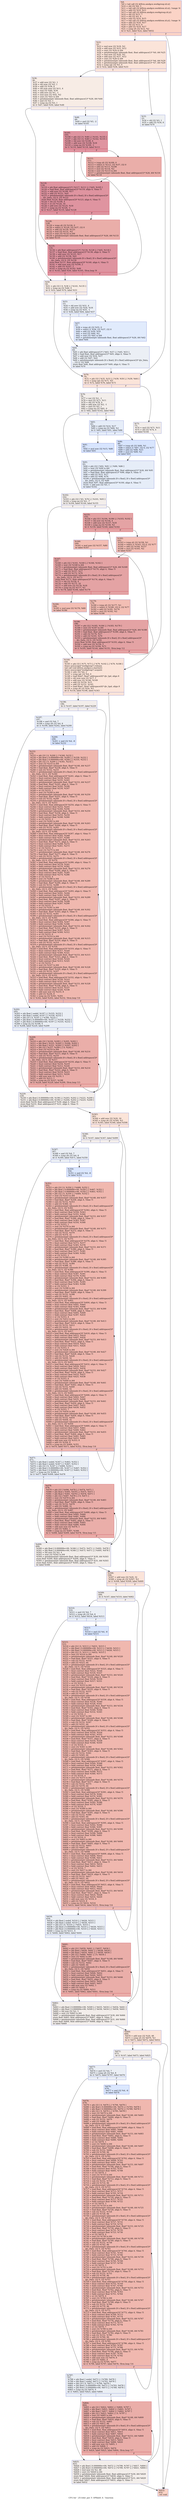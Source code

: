 digraph "CFG for '_Z11dwt_per_Y_OPfiiiiiS_S_' function" {
	label="CFG for '_Z11dwt_per_Y_OPfiiiiiS_S_' function";

	Node0x4ee2770 [shape=record,color="#3d50c3ff", style=filled, fillcolor="#f59c7d70",label="{%8:\l  %9 = tail call i32 @llvm.amdgcn.workgroup.id.x()\l  %10 = shl i32 %9, 3\l  %11 = tail call i32 @llvm.amdgcn.workitem.id.x(), !range !4\l  %12 = add i32 %10, %11\l  %13 = tail call i32 @llvm.amdgcn.workgroup.id.y()\l  %14 = shl i32 %13, 7\l  %15 = shl i32 %5, 4\l  %16 = sub i32 %14, %15\l  %17 = tail call i32 @llvm.amdgcn.workitem.id.y(), !range !4\l  %18 = add i32 %16, %17\l  %19 = shl i32 %13, 6\l  %20 = add i32 %19, %17\l  %21 = icmp slt i32 %12, %2\l  br i1 %21, label %22, label %832\l|{<s0>T|<s1>F}}"];
	Node0x4ee2770:s0 -> Node0x4ee4760;
	Node0x4ee2770:s1 -> Node0x4ee47f0;
	Node0x4ee4760 [shape=record,color="#3d50c3ff", style=filled, fillcolor="#f5c1a970",label="{%22:\l22:                                               \l  %23 = mul nsw i32 %18, %2\l  %24 = add nsw i32 %23, %12\l  %25 = sext i32 %24 to i64\l  %26 = getelementptr inbounds float, float addrspace(1)* %0, i64 %25\l  %27 = mul nsw i32 %20, %2\l  %28 = add nsw i32 %27, %12\l  %29 = sext i32 %28 to i64\l  %30 = getelementptr inbounds float, float addrspace(1)* %6, i64 %29\l  %31 = getelementptr inbounds float, float addrspace(1)* %7, i64 %29\l  %32 = icmp sgt i32 %5, 0\l  br i1 %32, label %36, label %33\l|{<s0>T|<s1>F}}"];
	Node0x4ee4760:s0 -> Node0x4ee3c00;
	Node0x4ee4760:s1 -> Node0x4ee3c50;
	Node0x4ee3c50 [shape=record,color="#3d50c3ff", style=filled, fillcolor="#d9dce170",label="{%33:\l33:                                               \l  %34 = shl i32 %5, 1\l  %35 = add i32 %34, 8\l  br label %70\l}"];
	Node0x4ee3c50 -> Node0x4ee52d0;
	Node0x4ee3c00 [shape=record,color="#3d50c3ff", style=filled, fillcolor="#ecd3c570",label="{%36:\l36:                                               \l  %37 = add nsw i32 %1, 1\l  %38 = shl nuw i32 %5, 1\l  %39 = add i32 %38, 8\l  %40 = shl nuw nsw i32 %11, 4\l  %41 = mul i32 %40, %39\l  %42 = add nsw i32 %1, -1\l  %43 = mul nsw i32 %42, %2\l  %44 = sext i32 %43 to i64\l  %45 = getelementptr inbounds float, float addrspace(1)* %26, i64 %44\l  %46 = and i32 %5, 1\l  %47 = icmp eq i32 %5, 1\l  br i1 %47, label %50, label %48\l|{<s0>T|<s1>F}}"];
	Node0x4ee3c00:s0 -> Node0x4ee59e0;
	Node0x4ee3c00:s1 -> Node0x4ee5a30;
	Node0x4ee5a30 [shape=record,color="#3d50c3ff", style=filled, fillcolor="#d1dae970",label="{%48:\l48:                                               \l  %49 = and i32 %5, -2\l  br label %105\l}"];
	Node0x4ee5a30 -> Node0x4ee5c30;
	Node0x4ee59e0 [shape=record,color="#3d50c3ff", style=filled, fillcolor="#ecd3c570",label="{%50:\l50:                                               \l  %51 = phi i32 [ 0, %36 ], [ %141, %135 ]\l  %52 = icmp eq i32 %46, 0\l  br i1 %52, label %70, label %53\l|{<s0>T|<s1>F}}"];
	Node0x4ee59e0:s0 -> Node0x4ee52d0;
	Node0x4ee59e0:s1 -> Node0x4ee5ef0;
	Node0x4ee5ef0 [shape=record,color="#3d50c3ff", style=filled, fillcolor="#d1dae970",label="{%53:\l53:                                               \l  %54 = shl nsw i32 %51, 4\l  %55 = add nsw i32 %54, %18\l  %56 = icmp eq i32 %55, -1\l  br i1 %56, label %64, label %57\l|{<s0>T|<s1>F}}"];
	Node0x4ee5ef0:s0 -> Node0x4ee61e0;
	Node0x4ee5ef0:s1 -> Node0x4ee6230;
	Node0x4ee6230 [shape=record,color="#3d50c3ff", style=filled, fillcolor="#bbd1f870",label="{%57:\l57:                                               \l  %58 = icmp slt i32 %55, 0\l  %59 = select i1 %58, i32 %37, i32 0\l  %60 = add i32 %59, %54\l  %61 = mul i32 %60, %2\l  %62 = sext i32 %61 to i64\l  %63 = getelementptr inbounds float, float addrspace(1)* %26, i64 %62\l  br label %64\l}"];
	Node0x4ee6230 -> Node0x4ee61e0;
	Node0x4ee61e0 [shape=record,color="#3d50c3ff", style=filled, fillcolor="#d1dae970",label="{%64:\l64:                                               \l  %65 = phi float addrspace(1)* [ %63, %57 ], [ %45, %53 ]\l  %66 = load float, float addrspace(1)* %65, align 4, !tbaa !5\l  %67 = add nuw i32 %54, %17\l  %68 = add i32 %67, %41\l  %69 = getelementptr inbounds [0 x float], [0 x float] addrspace(3)* @s_Data,\l... i32 0, i32 %68\l  store float %66, float addrspace(3)* %69, align 4, !tbaa !5\l  br label %70\l}"];
	Node0x4ee61e0 -> Node0x4ee52d0;
	Node0x4ee52d0 [shape=record,color="#3d50c3ff", style=filled, fillcolor="#f5c1a970",label="{%70:\l70:                                               \l  %71 = phi i32 [ %35, %33 ], [ %39, %50 ], [ %39, %64 ]\l  %72 = icmp sgt i32 %71, %5\l  br i1 %72, label %76, label %73\l|{<s0>T|<s1>F}}"];
	Node0x4ee52d0:s0 -> Node0x4ee75b0;
	Node0x4ee52d0:s1 -> Node0x4ee7600;
	Node0x4ee7600 [shape=record,color="#3d50c3ff", style=filled, fillcolor="#e5d8d170",label="{%73:\l73:                                               \l  %74 = mul i32 %71, %11\l  %75 = shl i32 %74, 4\l  br label %144\l}"];
	Node0x4ee7600 -> Node0x4ee7860;
	Node0x4ee75b0 [shape=record,color="#3d50c3ff", style=filled, fillcolor="#e5d8d170",label="{%76:\l76:                                               \l  %77 = xor i32 %1, -1\l  %78 = mul i32 %71, %11\l  %79 = shl i32 %78, 4\l  %80 = add nsw i32 %2, -1\l  %81 = and i32 %5, 1\l  %82 = icmp eq i32 %81, 0\l  br i1 %82, label %102, label %83\l|{<s0>T|<s1>F}}"];
	Node0x4ee75b0:s0 -> Node0x4ee7c80;
	Node0x4ee75b0:s1 -> Node0x4ee7cd0;
	Node0x4ee7cd0 [shape=record,color="#3d50c3ff", style=filled, fillcolor="#c7d7f070",label="{%83:\l83:                                               \l  %84 = add i32 %14, %17\l  %85 = icmp eq i32 %84, %1\l  br i1 %85, label %91, label %86\l|{<s0>T|<s1>F}}"];
	Node0x4ee7cd0:s0 -> Node0x4ee7f30;
	Node0x4ee7cd0:s1 -> Node0x4ee7f80;
	Node0x4ee7f80 [shape=record,color="#3d50c3ff", style=filled, fillcolor="#a7c5fe70",label="{%86:\l86:                                               \l  %87 = icmp slt i32 %84, %1\l  %88 = select i1 %87, i32 0, i32 %77\l  %89 = add i32 %88, %15\l  %90 = mul i32 %89, %2\l  br label %93\l}"];
	Node0x4ee7f80 -> Node0x4ee8320;
	Node0x4ee7f30 [shape=record,color="#3d50c3ff", style=filled, fillcolor="#a7c5fe70",label="{%91:\l91:                                               \l  %92 = mul nsw i32 %15, %80\l  br label %93\l}"];
	Node0x4ee7f30 -> Node0x4ee8320;
	Node0x4ee8320 [shape=record,color="#3d50c3ff", style=filled, fillcolor="#c7d7f070",label="{%93:\l93:                                               \l  %94 = phi i32 [ %92, %91 ], [ %90, %86 ]\l  %95 = sext i32 %94 to i64\l  %96 = getelementptr inbounds float, float addrspace(1)* %26, i64 %95\l  %97 = load float, float addrspace(1)* %96, align 4, !tbaa !5\l  %98 = add i32 %15, %17\l  %99 = add i32 %98, %79\l  %100 = getelementptr inbounds [0 x float], [0 x float] addrspace(3)*\l... @s_Data, i32 0, i32 %99\l  store float %97, float addrspace(3)* %100, align 4, !tbaa !5\l  %101 = add nsw i32 %5, 1\l  br label %102\l}"];
	Node0x4ee8320 -> Node0x4ee7c80;
	Node0x4ee7c80 [shape=record,color="#3d50c3ff", style=filled, fillcolor="#e5d8d170",label="{%102:\l102:                                              \l  %103 = phi i32 [ %5, %76 ], [ %101, %93 ]\l  %104 = icmp eq i32 %5, -7\l  br i1 %104, label %144, label %155\l|{<s0>T|<s1>F}}"];
	Node0x4ee7c80:s0 -> Node0x4ee7860;
	Node0x4ee7c80:s1 -> Node0x4ee8bc0;
	Node0x4ee5c30 [shape=record,color="#b70d28ff", style=filled, fillcolor="#b70d2870",label="{%105:\l105:                                              \l  %106 = phi i32 [ 0, %48 ], [ %141, %135 ]\l  %107 = phi i32 [ 0, %48 ], [ %142, %135 ]\l  %108 = shl nsw i32 %106, 4\l  %109 = add nsw i32 %108, %18\l  %110 = icmp eq i32 %109, -1\l  br i1 %110, label %118, label %111\l|{<s0>T|<s1>F}}"];
	Node0x4ee5c30:s0 -> Node0x4ee9000;
	Node0x4ee5c30:s1 -> Node0x4ee9050;
	Node0x4ee9050 [shape=record,color="#b70d28ff", style=filled, fillcolor="#d0473d70",label="{%111:\l111:                                              \l  %112 = icmp slt i32 %109, 0\l  %113 = select i1 %112, i32 %37, i32 0\l  %114 = add i32 %113, %108\l  %115 = mul i32 %114, %2\l  %116 = sext i32 %115 to i64\l  %117 = getelementptr inbounds float, float addrspace(1)* %26, i64 %116\l  br label %118\l}"];
	Node0x4ee9050 -> Node0x4ee9000;
	Node0x4ee9000 [shape=record,color="#b70d28ff", style=filled, fillcolor="#b70d2870",label="{%118:\l118:                                              \l  %119 = phi float addrspace(1)* [ %117, %111 ], [ %45, %105 ]\l  %120 = load float, float addrspace(1)* %119, align 4, !tbaa !5\l  %121 = add nuw i32 %108, %17\l  %122 = add i32 %121, %41\l  %123 = getelementptr inbounds [0 x float], [0 x float] addrspace(3)*\l... @s_Data, i32 0, i32 %122\l  store float %120, float addrspace(3)* %123, align 4, !tbaa !5\l  %124 = shl i32 %106, 4\l  %125 = or i32 %124, 16\l  %126 = add nsw i32 %125, %18\l  %127 = icmp eq i32 %126, -1\l  br i1 %127, label %135, label %128\l|{<s0>T|<s1>F}}"];
	Node0x4ee9000:s0 -> Node0x4ee5d20;
	Node0x4ee9000:s1 -> Node0x4ee9b30;
	Node0x4ee9b30 [shape=record,color="#b70d28ff", style=filled, fillcolor="#d0473d70",label="{%128:\l128:                                              \l  %129 = icmp slt i32 %126, 0\l  %130 = select i1 %129, i32 %37, i32 0\l  %131 = add i32 %130, %125\l  %132 = mul i32 %131, %2\l  %133 = sext i32 %132 to i64\l  %134 = getelementptr inbounds float, float addrspace(1)* %26, i64 %133\l  br label %135\l}"];
	Node0x4ee9b30 -> Node0x4ee5d20;
	Node0x4ee5d20 [shape=record,color="#b70d28ff", style=filled, fillcolor="#b70d2870",label="{%135:\l135:                                              \l  %136 = phi float addrspace(1)* [ %134, %128 ], [ %45, %118 ]\l  %137 = load float, float addrspace(1)* %136, align 4, !tbaa !5\l  %138 = add nuw i32 %125, %17\l  %139 = add i32 %138, %41\l  %140 = getelementptr inbounds [0 x float], [0 x float] addrspace(3)*\l... @s_Data, i32 0, i32 %139\l  store float %137, float addrspace(3)* %140, align 4, !tbaa !5\l  %141 = add nuw nsw i32 %106, 2\l  %142 = add i32 %107, 2\l  %143 = icmp eq i32 %142, %49\l  br i1 %143, label %50, label %105, !llvm.loop !9\l|{<s0>T|<s1>F}}"];
	Node0x4ee5d20:s0 -> Node0x4ee59e0;
	Node0x4ee5d20:s1 -> Node0x4ee5c30;
	Node0x4ee7860 [shape=record,color="#3d50c3ff", style=filled, fillcolor="#f5c1a970",label="{%144:\l144:                                              \l  %145 = phi i32 [ %75, %73 ], [ %79, %102 ], [ %79, %186 ]\l  fence syncscope(\"workgroup\") release\l  tail call void @llvm.amdgcn.s.barrier()\l  fence syncscope(\"workgroup\") acquire\l  %146 = sdiv i32 %4, 2\l  %147 = icmp sgt i32 %4, 0\l  %148 = load float*, float* addrspace(4)* @c_lpd, align 8\l  %149 = shl nuw nsw i32 %17, 1\l  %150 = add nsw i32 %146, %149\l  %151 = add i32 %150, %15\l  %152 = add i32 %151, %145\l  %153 = load float*, float* addrspace(4)* @c_hpd, align 8\l  %154 = icmp slt i32 %20, %3\l  br i1 %154, label %196, label %343\l|{<s0>T|<s1>F}}"];
	Node0x4ee7860:s0 -> Node0x4eeb2d0;
	Node0x4ee7860:s1 -> Node0x4eeb360;
	Node0x4ee8bc0 [shape=record,color="#b70d28ff", style=filled, fillcolor="#c32e3170",label="{%155:\l155:                                              \l  %156 = phi i32 [ %194, %186 ], [ %103, %102 ]\l  %157 = shl nsw i32 %156, 4\l  %158 = add nsw i32 %157, %18\l  %159 = icmp eq i32 %158, %1\l  br i1 %159, label %160, label %162\l|{<s0>T|<s1>F}}"];
	Node0x4ee8bc0:s0 -> Node0x4eeb700;
	Node0x4ee8bc0:s1 -> Node0x4eeb790;
	Node0x4eeb700 [shape=record,color="#3d50c3ff", style=filled, fillcolor="#e36c5570",label="{%160:\l160:                                              \l  %161 = mul nsw i32 %157, %80\l  br label %167\l}"];
	Node0x4eeb700 -> Node0x4eeb960;
	Node0x4eeb790 [shape=record,color="#3d50c3ff", style=filled, fillcolor="#e36c5570",label="{%162:\l162:                                              \l  %163 = icmp slt i32 %158, %1\l  %164 = select i1 %163, i32 0, i32 %77\l  %165 = add i32 %164, %157\l  %166 = mul i32 %165, %2\l  br label %167\l}"];
	Node0x4eeb790 -> Node0x4eeb960;
	Node0x4eeb960 [shape=record,color="#b70d28ff", style=filled, fillcolor="#c32e3170",label="{%167:\l167:                                              \l  %168 = phi i32 [ %161, %160 ], [ %166, %162 ]\l  %169 = sext i32 %168 to i64\l  %170 = getelementptr inbounds float, float addrspace(1)* %26, i64 %169\l  %171 = load float, float addrspace(1)* %170, align 4, !tbaa !5\l  %172 = add i32 %157, %17\l  %173 = add i32 %172, %79\l  %174 = getelementptr inbounds [0 x float], [0 x float] addrspace(3)*\l... @s_Data, i32 0, i32 %173\l  store float %171, float addrspace(3)* %174, align 4, !tbaa !5\l  %175 = shl i32 %156, 4\l  %176 = add i32 %175, 16\l  %177 = add nsw i32 %176, %18\l  %178 = icmp eq i32 %177, %1\l  br i1 %178, label %184, label %179\l|{<s0>T|<s1>F}}"];
	Node0x4eeb960:s0 -> Node0x4eec400;
	Node0x4eeb960:s1 -> Node0x4eec450;
	Node0x4eec450 [shape=record,color="#3d50c3ff", style=filled, fillcolor="#e36c5570",label="{%179:\l179:                                              \l  %180 = icmp slt i32 %177, %1\l  %181 = select i1 %180, i32 0, i32 %77\l  %182 = add i32 %181, %176\l  %183 = mul i32 %182, %2\l  br label %186\l}"];
	Node0x4eec450 -> Node0x4eeaab0;
	Node0x4eec400 [shape=record,color="#3d50c3ff", style=filled, fillcolor="#e36c5570",label="{%184:\l184:                                              \l  %185 = mul nsw i32 %176, %80\l  br label %186\l}"];
	Node0x4eec400 -> Node0x4eeaab0;
	Node0x4eeaab0 [shape=record,color="#b70d28ff", style=filled, fillcolor="#c32e3170",label="{%186:\l186:                                              \l  %187 = phi i32 [ %185, %184 ], [ %183, %179 ]\l  %188 = sext i32 %187 to i64\l  %189 = getelementptr inbounds float, float addrspace(1)* %26, i64 %188\l  %190 = load float, float addrspace(1)* %189, align 4, !tbaa !5\l  %191 = add i32 %176, %17\l  %192 = add i32 %191, %79\l  %193 = getelementptr inbounds [0 x float], [0 x float] addrspace(3)*\l... @s_Data, i32 0, i32 %192\l  store float %190, float addrspace(3)* %193, align 4, !tbaa !5\l  %194 = add nsw i32 %156, 2\l  %195 = icmp eq i32 %194, %71\l  br i1 %195, label %144, label %155, !llvm.loop !12\l|{<s0>T|<s1>F}}"];
	Node0x4eeaab0:s0 -> Node0x4ee7860;
	Node0x4eeaab0:s1 -> Node0x4ee8bc0;
	Node0x4eeb2d0 [shape=record,color="#3d50c3ff", style=filled, fillcolor="#e5d8d170",label="{%196:\l196:                                              \l  br i1 %147, label %197, label %229\l|{<s0>T|<s1>F}}"];
	Node0x4eeb2d0:s0 -> Node0x4eed010;
	Node0x4eeb2d0:s1 -> Node0x4eed060;
	Node0x4eed010 [shape=record,color="#3d50c3ff", style=filled, fillcolor="#d1dae970",label="{%197:\l197:                                              \l  %198 = and i32 %4, 7\l  %199 = icmp ult i32 %4, 8\l  br i1 %199, label %202, label %200\l|{<s0>T|<s1>F}}"];
	Node0x4eed010:s0 -> Node0x4eed280;
	Node0x4eed010:s1 -> Node0x4eed2d0;
	Node0x4eed2d0 [shape=record,color="#3d50c3ff", style=filled, fillcolor="#aec9fc70",label="{%200:\l200:                                              \l  %201 = and i32 %4, -8\l  br label %232\l}"];
	Node0x4eed2d0 -> Node0x4eed4a0;
	Node0x4eed280 [shape=record,color="#3d50c3ff", style=filled, fillcolor="#d1dae970",label="{%202:\l202:                                              \l  %203 = phi float [ undef, %197 ], [ %335, %232 ]\l  %204 = phi float [ undef, %197 ], [ %339, %232 ]\l  %205 = phi i32 [ 0, %197 ], [ %340, %232 ]\l  %206 = phi float [ 0.000000e+00, %197 ], [ %339, %232 ]\l  %207 = phi float [ 0.000000e+00, %197 ], [ %335, %232 ]\l  %208 = icmp eq i32 %198, 0\l  br i1 %208, label %229, label %209\l|{<s0>T|<s1>F}}"];
	Node0x4eed280:s0 -> Node0x4eed060;
	Node0x4eed280:s1 -> Node0x4eee8a0;
	Node0x4eee8a0 [shape=record,color="#b70d28ff", style=filled, fillcolor="#d0473d70",label="{%209:\l209:                                              \l  %210 = phi i32 [ %226, %209 ], [ %205, %202 ]\l  %211 = phi float [ %225, %209 ], [ %206, %202 ]\l  %212 = phi float [ %221, %209 ], [ %207, %202 ]\l  %213 = phi i32 [ %227, %209 ], [ 0, %202 ]\l  %214 = zext i32 %210 to i64\l  %215 = getelementptr inbounds float, float* %148, i64 %214\l  %216 = load float, float* %215, align 4, !tbaa !5\l  %217 = sub i32 %152, %210\l  %218 = getelementptr inbounds [0 x float], [0 x float] addrspace(3)*\l... @s_Data, i32 0, i32 %217\l  %219 = load float, float addrspace(3)* %218, align 4, !tbaa !5\l  %220 = fmul contract float %216, %219\l  %221 = fadd contract float %212, %220\l  %222 = getelementptr inbounds float, float* %153, i64 %214\l  %223 = load float, float* %222, align 4, !tbaa !5\l  %224 = fmul contract float %219, %223\l  %225 = fadd contract float %211, %224\l  %226 = add nuw nsw i32 %210, 1\l  %227 = add i32 %213, 1\l  %228 = icmp eq i32 %227, %198\l  br i1 %228, label %229, label %209, !llvm.loop !13\l|{<s0>T|<s1>F}}"];
	Node0x4eee8a0:s0 -> Node0x4eed060;
	Node0x4eee8a0:s1 -> Node0x4eee8a0;
	Node0x4eed060 [shape=record,color="#3d50c3ff", style=filled, fillcolor="#e5d8d170",label="{%229:\l229:                                              \l  %230 = phi float [ 0.000000e+00, %196 ], [ %203, %202 ], [ %221, %209 ]\l  %231 = phi float [ 0.000000e+00, %196 ], [ %204, %202 ], [ %225, %209 ]\l  store float %230, float addrspace(1)* %30, align 4, !tbaa !5\l  store float %231, float addrspace(1)* %31, align 4, !tbaa !5\l  br label %343\l}"];
	Node0x4eed060 -> Node0x4eeb360;
	Node0x4eed4a0 [shape=record,color="#3d50c3ff", style=filled, fillcolor="#dc5d4a70",label="{%232:\l232:                                              \l  %233 = phi i32 [ 0, %200 ], [ %340, %232 ]\l  %234 = phi float [ 0.000000e+00, %200 ], [ %339, %232 ]\l  %235 = phi float [ 0.000000e+00, %200 ], [ %335, %232 ]\l  %236 = phi i32 [ 0, %200 ], [ %341, %232 ]\l  %237 = zext i32 %233 to i64\l  %238 = getelementptr inbounds float, float* %148, i64 %237\l  %239 = load float, float* %238, align 4, !tbaa !5\l  %240 = sub i32 %152, %233\l  %241 = getelementptr inbounds [0 x float], [0 x float] addrspace(3)*\l... @s_Data, i32 0, i32 %240\l  %242 = load float, float addrspace(3)* %241, align 4, !tbaa !5\l  %243 = fmul contract float %239, %242\l  %244 = fadd contract float %235, %243\l  %245 = getelementptr inbounds float, float* %153, i64 %237\l  %246 = load float, float* %245, align 4, !tbaa !5\l  %247 = fmul contract float %242, %246\l  %248 = fadd contract float %234, %247\l  %249 = or i32 %233, 1\l  %250 = zext i32 %249 to i64\l  %251 = getelementptr inbounds float, float* %148, i64 %250\l  %252 = load float, float* %251, align 4, !tbaa !5\l  %253 = sub i32 %152, %249\l  %254 = getelementptr inbounds [0 x float], [0 x float] addrspace(3)*\l... @s_Data, i32 0, i32 %253\l  %255 = load float, float addrspace(3)* %254, align 4, !tbaa !5\l  %256 = fmul contract float %252, %255\l  %257 = fadd contract float %244, %256\l  %258 = getelementptr inbounds float, float* %153, i64 %250\l  %259 = load float, float* %258, align 4, !tbaa !5\l  %260 = fmul contract float %255, %259\l  %261 = fadd contract float %248, %260\l  %262 = or i32 %233, 2\l  %263 = zext i32 %262 to i64\l  %264 = getelementptr inbounds float, float* %148, i64 %263\l  %265 = load float, float* %264, align 4, !tbaa !5\l  %266 = sub i32 %152, %262\l  %267 = getelementptr inbounds [0 x float], [0 x float] addrspace(3)*\l... @s_Data, i32 0, i32 %266\l  %268 = load float, float addrspace(3)* %267, align 4, !tbaa !5\l  %269 = fmul contract float %265, %268\l  %270 = fadd contract float %257, %269\l  %271 = getelementptr inbounds float, float* %153, i64 %263\l  %272 = load float, float* %271, align 4, !tbaa !5\l  %273 = fmul contract float %268, %272\l  %274 = fadd contract float %261, %273\l  %275 = or i32 %233, 3\l  %276 = zext i32 %275 to i64\l  %277 = getelementptr inbounds float, float* %148, i64 %276\l  %278 = load float, float* %277, align 4, !tbaa !5\l  %279 = sub i32 %152, %275\l  %280 = getelementptr inbounds [0 x float], [0 x float] addrspace(3)*\l... @s_Data, i32 0, i32 %279\l  %281 = load float, float addrspace(3)* %280, align 4, !tbaa !5\l  %282 = fmul contract float %278, %281\l  %283 = fadd contract float %270, %282\l  %284 = getelementptr inbounds float, float* %153, i64 %276\l  %285 = load float, float* %284, align 4, !tbaa !5\l  %286 = fmul contract float %281, %285\l  %287 = fadd contract float %274, %286\l  %288 = or i32 %233, 4\l  %289 = zext i32 %288 to i64\l  %290 = getelementptr inbounds float, float* %148, i64 %289\l  %291 = load float, float* %290, align 4, !tbaa !5\l  %292 = sub i32 %152, %288\l  %293 = getelementptr inbounds [0 x float], [0 x float] addrspace(3)*\l... @s_Data, i32 0, i32 %292\l  %294 = load float, float addrspace(3)* %293, align 4, !tbaa !5\l  %295 = fmul contract float %291, %294\l  %296 = fadd contract float %283, %295\l  %297 = getelementptr inbounds float, float* %153, i64 %289\l  %298 = load float, float* %297, align 4, !tbaa !5\l  %299 = fmul contract float %294, %298\l  %300 = fadd contract float %287, %299\l  %301 = or i32 %233, 5\l  %302 = zext i32 %301 to i64\l  %303 = getelementptr inbounds float, float* %148, i64 %302\l  %304 = load float, float* %303, align 4, !tbaa !5\l  %305 = sub i32 %152, %301\l  %306 = getelementptr inbounds [0 x float], [0 x float] addrspace(3)*\l... @s_Data, i32 0, i32 %305\l  %307 = load float, float addrspace(3)* %306, align 4, !tbaa !5\l  %308 = fmul contract float %304, %307\l  %309 = fadd contract float %296, %308\l  %310 = getelementptr inbounds float, float* %153, i64 %302\l  %311 = load float, float* %310, align 4, !tbaa !5\l  %312 = fmul contract float %307, %311\l  %313 = fadd contract float %300, %312\l  %314 = or i32 %233, 6\l  %315 = zext i32 %314 to i64\l  %316 = getelementptr inbounds float, float* %148, i64 %315\l  %317 = load float, float* %316, align 4, !tbaa !5\l  %318 = sub i32 %152, %314\l  %319 = getelementptr inbounds [0 x float], [0 x float] addrspace(3)*\l... @s_Data, i32 0, i32 %318\l  %320 = load float, float addrspace(3)* %319, align 4, !tbaa !5\l  %321 = fmul contract float %317, %320\l  %322 = fadd contract float %309, %321\l  %323 = getelementptr inbounds float, float* %153, i64 %315\l  %324 = load float, float* %323, align 4, !tbaa !5\l  %325 = fmul contract float %320, %324\l  %326 = fadd contract float %313, %325\l  %327 = or i32 %233, 7\l  %328 = zext i32 %327 to i64\l  %329 = getelementptr inbounds float, float* %148, i64 %328\l  %330 = load float, float* %329, align 4, !tbaa !5\l  %331 = sub i32 %152, %327\l  %332 = getelementptr inbounds [0 x float], [0 x float] addrspace(3)*\l... @s_Data, i32 0, i32 %331\l  %333 = load float, float addrspace(3)* %332, align 4, !tbaa !5\l  %334 = fmul contract float %330, %333\l  %335 = fadd contract float %322, %334\l  %336 = getelementptr inbounds float, float* %153, i64 %328\l  %337 = load float, float* %336, align 4, !tbaa !5\l  %338 = fmul contract float %333, %337\l  %339 = fadd contract float %326, %338\l  %340 = add nuw nsw i32 %233, 8\l  %341 = add i32 %236, 8\l  %342 = icmp eq i32 %341, %201\l  br i1 %342, label %202, label %232, !llvm.loop !14\l|{<s0>T|<s1>F}}"];
	Node0x4eed4a0:s0 -> Node0x4eed280;
	Node0x4eed4a0:s1 -> Node0x4eed4a0;
	Node0x4eeb360 [shape=record,color="#3d50c3ff", style=filled, fillcolor="#f5c1a970",label="{%343:\l343:                                              \l  %344 = add nsw i32 %20, 16\l  %345 = icmp slt i32 %344, %3\l  br i1 %345, label %346, label %506\l|{<s0>T|<s1>F}}"];
	Node0x4eeb360:s0 -> Node0x4ef41e0;
	Node0x4eeb360:s1 -> Node0x4ef4230;
	Node0x4ef41e0 [shape=record,color="#3d50c3ff", style=filled, fillcolor="#e5d8d170",label="{%346:\l346:                                              \l  br i1 %147, label %347, label %499\l|{<s0>T|<s1>F}}"];
	Node0x4ef41e0:s0 -> Node0x4ef4330;
	Node0x4ef41e0:s1 -> Node0x4ef4380;
	Node0x4ef4330 [shape=record,color="#3d50c3ff", style=filled, fillcolor="#d1dae970",label="{%347:\l347:                                              \l  %348 = and i32 %4, 7\l  %349 = icmp ult i32 %4, 8\l  br i1 %349, label %471, label %350\l|{<s0>T|<s1>F}}"];
	Node0x4ef4330:s0 -> Node0x4ef45a0;
	Node0x4ef4330:s1 -> Node0x4ef45f0;
	Node0x4ef45f0 [shape=record,color="#3d50c3ff", style=filled, fillcolor="#aec9fc70",label="{%350:\l350:                                              \l  %351 = and i32 %4, -8\l  br label %352\l}"];
	Node0x4ef45f0 -> Node0x4ef47c0;
	Node0x4ef47c0 [shape=record,color="#3d50c3ff", style=filled, fillcolor="#dc5d4a70",label="{%352:\l352:                                              \l  %353 = phi i32 [ 0, %350 ], [ %468, %352 ]\l  %354 = phi float [ 0.000000e+00, %350 ], [ %467, %352 ]\l  %355 = phi float [ 0.000000e+00, %350 ], [ %463, %352 ]\l  %356 = phi i32 [ 0, %350 ], [ %469, %352 ]\l  %357 = zext i32 %353 to i64\l  %358 = getelementptr inbounds float, float* %148, i64 %357\l  %359 = load float, float* %358, align 4, !tbaa !5\l  %360 = sub i32 %152, %353\l  %361 = add i32 %360, 32\l  %362 = getelementptr inbounds [0 x float], [0 x float] addrspace(3)*\l... @s_Data, i32 0, i32 %361\l  %363 = load float, float addrspace(3)* %362, align 4, !tbaa !5\l  %364 = fmul contract float %359, %363\l  %365 = fadd contract float %355, %364\l  %366 = getelementptr inbounds float, float* %153, i64 %357\l  %367 = load float, float* %366, align 4, !tbaa !5\l  %368 = fmul contract float %363, %367\l  %369 = fadd contract float %354, %368\l  %370 = or i32 %353, 1\l  %371 = zext i32 %370 to i64\l  %372 = getelementptr inbounds float, float* %148, i64 %371\l  %373 = load float, float* %372, align 4, !tbaa !5\l  %374 = sub i32 %152, %370\l  %375 = add i32 %374, 32\l  %376 = getelementptr inbounds [0 x float], [0 x float] addrspace(3)*\l... @s_Data, i32 0, i32 %375\l  %377 = load float, float addrspace(3)* %376, align 4, !tbaa !5\l  %378 = fmul contract float %373, %377\l  %379 = fadd contract float %365, %378\l  %380 = getelementptr inbounds float, float* %153, i64 %371\l  %381 = load float, float* %380, align 4, !tbaa !5\l  %382 = fmul contract float %377, %381\l  %383 = fadd contract float %369, %382\l  %384 = or i32 %353, 2\l  %385 = zext i32 %384 to i64\l  %386 = getelementptr inbounds float, float* %148, i64 %385\l  %387 = load float, float* %386, align 4, !tbaa !5\l  %388 = sub i32 %152, %384\l  %389 = add i32 %388, 32\l  %390 = getelementptr inbounds [0 x float], [0 x float] addrspace(3)*\l... @s_Data, i32 0, i32 %389\l  %391 = load float, float addrspace(3)* %390, align 4, !tbaa !5\l  %392 = fmul contract float %387, %391\l  %393 = fadd contract float %379, %392\l  %394 = getelementptr inbounds float, float* %153, i64 %385\l  %395 = load float, float* %394, align 4, !tbaa !5\l  %396 = fmul contract float %391, %395\l  %397 = fadd contract float %383, %396\l  %398 = or i32 %353, 3\l  %399 = zext i32 %398 to i64\l  %400 = getelementptr inbounds float, float* %148, i64 %399\l  %401 = load float, float* %400, align 4, !tbaa !5\l  %402 = sub i32 %152, %398\l  %403 = add i32 %402, 32\l  %404 = getelementptr inbounds [0 x float], [0 x float] addrspace(3)*\l... @s_Data, i32 0, i32 %403\l  %405 = load float, float addrspace(3)* %404, align 4, !tbaa !5\l  %406 = fmul contract float %401, %405\l  %407 = fadd contract float %393, %406\l  %408 = getelementptr inbounds float, float* %153, i64 %399\l  %409 = load float, float* %408, align 4, !tbaa !5\l  %410 = fmul contract float %405, %409\l  %411 = fadd contract float %397, %410\l  %412 = or i32 %353, 4\l  %413 = zext i32 %412 to i64\l  %414 = getelementptr inbounds float, float* %148, i64 %413\l  %415 = load float, float* %414, align 4, !tbaa !5\l  %416 = sub i32 %152, %412\l  %417 = add i32 %416, 32\l  %418 = getelementptr inbounds [0 x float], [0 x float] addrspace(3)*\l... @s_Data, i32 0, i32 %417\l  %419 = load float, float addrspace(3)* %418, align 4, !tbaa !5\l  %420 = fmul contract float %415, %419\l  %421 = fadd contract float %407, %420\l  %422 = getelementptr inbounds float, float* %153, i64 %413\l  %423 = load float, float* %422, align 4, !tbaa !5\l  %424 = fmul contract float %419, %423\l  %425 = fadd contract float %411, %424\l  %426 = or i32 %353, 5\l  %427 = zext i32 %426 to i64\l  %428 = getelementptr inbounds float, float* %148, i64 %427\l  %429 = load float, float* %428, align 4, !tbaa !5\l  %430 = sub i32 %152, %426\l  %431 = add i32 %430, 32\l  %432 = getelementptr inbounds [0 x float], [0 x float] addrspace(3)*\l... @s_Data, i32 0, i32 %431\l  %433 = load float, float addrspace(3)* %432, align 4, !tbaa !5\l  %434 = fmul contract float %429, %433\l  %435 = fadd contract float %421, %434\l  %436 = getelementptr inbounds float, float* %153, i64 %427\l  %437 = load float, float* %436, align 4, !tbaa !5\l  %438 = fmul contract float %433, %437\l  %439 = fadd contract float %425, %438\l  %440 = or i32 %353, 6\l  %441 = zext i32 %440 to i64\l  %442 = getelementptr inbounds float, float* %148, i64 %441\l  %443 = load float, float* %442, align 4, !tbaa !5\l  %444 = sub i32 %152, %440\l  %445 = add i32 %444, 32\l  %446 = getelementptr inbounds [0 x float], [0 x float] addrspace(3)*\l... @s_Data, i32 0, i32 %445\l  %447 = load float, float addrspace(3)* %446, align 4, !tbaa !5\l  %448 = fmul contract float %443, %447\l  %449 = fadd contract float %435, %448\l  %450 = getelementptr inbounds float, float* %153, i64 %441\l  %451 = load float, float* %450, align 4, !tbaa !5\l  %452 = fmul contract float %447, %451\l  %453 = fadd contract float %439, %452\l  %454 = or i32 %353, 7\l  %455 = zext i32 %454 to i64\l  %456 = getelementptr inbounds float, float* %148, i64 %455\l  %457 = load float, float* %456, align 4, !tbaa !5\l  %458 = sub i32 %152, %454\l  %459 = add i32 %458, 32\l  %460 = getelementptr inbounds [0 x float], [0 x float] addrspace(3)*\l... @s_Data, i32 0, i32 %459\l  %461 = load float, float addrspace(3)* %460, align 4, !tbaa !5\l  %462 = fmul contract float %457, %461\l  %463 = fadd contract float %449, %462\l  %464 = getelementptr inbounds float, float* %153, i64 %455\l  %465 = load float, float* %464, align 4, !tbaa !5\l  %466 = fmul contract float %461, %465\l  %467 = fadd contract float %453, %466\l  %468 = add nuw nsw i32 %353, 8\l  %469 = add i32 %356, 8\l  %470 = icmp eq i32 %469, %351\l  br i1 %470, label %471, label %352, !llvm.loop !14\l|{<s0>T|<s1>F}}"];
	Node0x4ef47c0:s0 -> Node0x4ef45a0;
	Node0x4ef47c0:s1 -> Node0x4ef47c0;
	Node0x4ef45a0 [shape=record,color="#3d50c3ff", style=filled, fillcolor="#d1dae970",label="{%471:\l471:                                              \l  %472 = phi float [ undef, %347 ], [ %463, %352 ]\l  %473 = phi float [ undef, %347 ], [ %467, %352 ]\l  %474 = phi i32 [ 0, %347 ], [ %468, %352 ]\l  %475 = phi float [ 0.000000e+00, %347 ], [ %467, %352 ]\l  %476 = phi float [ 0.000000e+00, %347 ], [ %463, %352 ]\l  %477 = icmp eq i32 %348, 0\l  br i1 %477, label %499, label %478\l|{<s0>T|<s1>F}}"];
	Node0x4ef45a0:s0 -> Node0x4ef4380;
	Node0x4ef45a0:s1 -> Node0x4efa980;
	Node0x4efa980 [shape=record,color="#b70d28ff", style=filled, fillcolor="#d0473d70",label="{%478:\l478:                                              \l  %479 = phi i32 [ %496, %478 ], [ %474, %471 ]\l  %480 = phi float [ %495, %478 ], [ %475, %471 ]\l  %481 = phi float [ %491, %478 ], [ %476, %471 ]\l  %482 = phi i32 [ %497, %478 ], [ 0, %471 ]\l  %483 = zext i32 %479 to i64\l  %484 = getelementptr inbounds float, float* %148, i64 %483\l  %485 = load float, float* %484, align 4, !tbaa !5\l  %486 = sub i32 %152, %479\l  %487 = add i32 %486, 32\l  %488 = getelementptr inbounds [0 x float], [0 x float] addrspace(3)*\l... @s_Data, i32 0, i32 %487\l  %489 = load float, float addrspace(3)* %488, align 4, !tbaa !5\l  %490 = fmul contract float %485, %489\l  %491 = fadd contract float %481, %490\l  %492 = getelementptr inbounds float, float* %153, i64 %483\l  %493 = load float, float* %492, align 4, !tbaa !5\l  %494 = fmul contract float %489, %493\l  %495 = fadd contract float %480, %494\l  %496 = add nuw nsw i32 %479, 1\l  %497 = add i32 %482, 1\l  %498 = icmp eq i32 %497, %348\l  br i1 %498, label %499, label %478, !llvm.loop !15\l|{<s0>T|<s1>F}}"];
	Node0x4efa980:s0 -> Node0x4ef4380;
	Node0x4efa980:s1 -> Node0x4efa980;
	Node0x4ef4380 [shape=record,color="#3d50c3ff", style=filled, fillcolor="#e5d8d170",label="{%499:\l499:                                              \l  %500 = phi float [ 0.000000e+00, %346 ], [ %472, %471 ], [ %491, %478 ]\l  %501 = phi float [ 0.000000e+00, %346 ], [ %473, %471 ], [ %495, %478 ]\l  %502 = shl nsw i32 %2, 4\l  %503 = sext i32 %502 to i64\l  %504 = getelementptr inbounds float, float addrspace(1)* %30, i64 %503\l  store float %500, float addrspace(1)* %504, align 4, !tbaa !5\l  %505 = getelementptr inbounds float, float addrspace(1)* %31, i64 %503\l  store float %501, float addrspace(1)* %505, align 4, !tbaa !5\l  br label %506\l}"];
	Node0x4ef4380 -> Node0x4ef4230;
	Node0x4ef4230 [shape=record,color="#3d50c3ff", style=filled, fillcolor="#f5c1a970",label="{%506:\l506:                                              \l  %507 = add nsw i32 %20, 32\l  %508 = icmp slt i32 %507, %3\l  br i1 %508, label %509, label %669\l|{<s0>T|<s1>F}}"];
	Node0x4ef4230:s0 -> Node0x4efbdd0;
	Node0x4ef4230:s1 -> Node0x4efbe20;
	Node0x4efbdd0 [shape=record,color="#3d50c3ff", style=filled, fillcolor="#e5d8d170",label="{%509:\l509:                                              \l  br i1 %147, label %510, label %662\l|{<s0>T|<s1>F}}"];
	Node0x4efbdd0:s0 -> Node0x4efbf20;
	Node0x4efbdd0:s1 -> Node0x4efbf70;
	Node0x4efbf20 [shape=record,color="#3d50c3ff", style=filled, fillcolor="#d1dae970",label="{%510:\l510:                                              \l  %511 = and i32 %4, 7\l  %512 = icmp ult i32 %4, 8\l  br i1 %512, label %634, label %513\l|{<s0>T|<s1>F}}"];
	Node0x4efbf20:s0 -> Node0x4ef08a0;
	Node0x4efbf20:s1 -> Node0x4ef08f0;
	Node0x4ef08f0 [shape=record,color="#3d50c3ff", style=filled, fillcolor="#aec9fc70",label="{%513:\l513:                                              \l  %514 = and i32 %4, -8\l  br label %515\l}"];
	Node0x4ef08f0 -> Node0x4ef0a80;
	Node0x4ef0a80 [shape=record,color="#3d50c3ff", style=filled, fillcolor="#dc5d4a70",label="{%515:\l515:                                              \l  %516 = phi i32 [ 0, %513 ], [ %631, %515 ]\l  %517 = phi float [ 0.000000e+00, %513 ], [ %630, %515 ]\l  %518 = phi float [ 0.000000e+00, %513 ], [ %626, %515 ]\l  %519 = phi i32 [ 0, %513 ], [ %632, %515 ]\l  %520 = zext i32 %516 to i64\l  %521 = getelementptr inbounds float, float* %148, i64 %520\l  %522 = load float, float* %521, align 4, !tbaa !5\l  %523 = sub i32 %152, %516\l  %524 = add i32 %523, 64\l  %525 = getelementptr inbounds [0 x float], [0 x float] addrspace(3)*\l... @s_Data, i32 0, i32 %524\l  %526 = load float, float addrspace(3)* %525, align 4, !tbaa !5\l  %527 = fmul contract float %522, %526\l  %528 = fadd contract float %518, %527\l  %529 = getelementptr inbounds float, float* %153, i64 %520\l  %530 = load float, float* %529, align 4, !tbaa !5\l  %531 = fmul contract float %526, %530\l  %532 = fadd contract float %517, %531\l  %533 = or i32 %516, 1\l  %534 = zext i32 %533 to i64\l  %535 = getelementptr inbounds float, float* %148, i64 %534\l  %536 = load float, float* %535, align 4, !tbaa !5\l  %537 = sub i32 %152, %533\l  %538 = add i32 %537, 64\l  %539 = getelementptr inbounds [0 x float], [0 x float] addrspace(3)*\l... @s_Data, i32 0, i32 %538\l  %540 = load float, float addrspace(3)* %539, align 4, !tbaa !5\l  %541 = fmul contract float %536, %540\l  %542 = fadd contract float %528, %541\l  %543 = getelementptr inbounds float, float* %153, i64 %534\l  %544 = load float, float* %543, align 4, !tbaa !5\l  %545 = fmul contract float %540, %544\l  %546 = fadd contract float %532, %545\l  %547 = or i32 %516, 2\l  %548 = zext i32 %547 to i64\l  %549 = getelementptr inbounds float, float* %148, i64 %548\l  %550 = load float, float* %549, align 4, !tbaa !5\l  %551 = sub i32 %152, %547\l  %552 = add i32 %551, 64\l  %553 = getelementptr inbounds [0 x float], [0 x float] addrspace(3)*\l... @s_Data, i32 0, i32 %552\l  %554 = load float, float addrspace(3)* %553, align 4, !tbaa !5\l  %555 = fmul contract float %550, %554\l  %556 = fadd contract float %542, %555\l  %557 = getelementptr inbounds float, float* %153, i64 %548\l  %558 = load float, float* %557, align 4, !tbaa !5\l  %559 = fmul contract float %554, %558\l  %560 = fadd contract float %546, %559\l  %561 = or i32 %516, 3\l  %562 = zext i32 %561 to i64\l  %563 = getelementptr inbounds float, float* %148, i64 %562\l  %564 = load float, float* %563, align 4, !tbaa !5\l  %565 = sub i32 %152, %561\l  %566 = add i32 %565, 64\l  %567 = getelementptr inbounds [0 x float], [0 x float] addrspace(3)*\l... @s_Data, i32 0, i32 %566\l  %568 = load float, float addrspace(3)* %567, align 4, !tbaa !5\l  %569 = fmul contract float %564, %568\l  %570 = fadd contract float %556, %569\l  %571 = getelementptr inbounds float, float* %153, i64 %562\l  %572 = load float, float* %571, align 4, !tbaa !5\l  %573 = fmul contract float %568, %572\l  %574 = fadd contract float %560, %573\l  %575 = or i32 %516, 4\l  %576 = zext i32 %575 to i64\l  %577 = getelementptr inbounds float, float* %148, i64 %576\l  %578 = load float, float* %577, align 4, !tbaa !5\l  %579 = sub i32 %152, %575\l  %580 = add i32 %579, 64\l  %581 = getelementptr inbounds [0 x float], [0 x float] addrspace(3)*\l... @s_Data, i32 0, i32 %580\l  %582 = load float, float addrspace(3)* %581, align 4, !tbaa !5\l  %583 = fmul contract float %578, %582\l  %584 = fadd contract float %570, %583\l  %585 = getelementptr inbounds float, float* %153, i64 %576\l  %586 = load float, float* %585, align 4, !tbaa !5\l  %587 = fmul contract float %582, %586\l  %588 = fadd contract float %574, %587\l  %589 = or i32 %516, 5\l  %590 = zext i32 %589 to i64\l  %591 = getelementptr inbounds float, float* %148, i64 %590\l  %592 = load float, float* %591, align 4, !tbaa !5\l  %593 = sub i32 %152, %589\l  %594 = add i32 %593, 64\l  %595 = getelementptr inbounds [0 x float], [0 x float] addrspace(3)*\l... @s_Data, i32 0, i32 %594\l  %596 = load float, float addrspace(3)* %595, align 4, !tbaa !5\l  %597 = fmul contract float %592, %596\l  %598 = fadd contract float %584, %597\l  %599 = getelementptr inbounds float, float* %153, i64 %590\l  %600 = load float, float* %599, align 4, !tbaa !5\l  %601 = fmul contract float %596, %600\l  %602 = fadd contract float %588, %601\l  %603 = or i32 %516, 6\l  %604 = zext i32 %603 to i64\l  %605 = getelementptr inbounds float, float* %148, i64 %604\l  %606 = load float, float* %605, align 4, !tbaa !5\l  %607 = sub i32 %152, %603\l  %608 = add i32 %607, 64\l  %609 = getelementptr inbounds [0 x float], [0 x float] addrspace(3)*\l... @s_Data, i32 0, i32 %608\l  %610 = load float, float addrspace(3)* %609, align 4, !tbaa !5\l  %611 = fmul contract float %606, %610\l  %612 = fadd contract float %598, %611\l  %613 = getelementptr inbounds float, float* %153, i64 %604\l  %614 = load float, float* %613, align 4, !tbaa !5\l  %615 = fmul contract float %610, %614\l  %616 = fadd contract float %602, %615\l  %617 = or i32 %516, 7\l  %618 = zext i32 %617 to i64\l  %619 = getelementptr inbounds float, float* %148, i64 %618\l  %620 = load float, float* %619, align 4, !tbaa !5\l  %621 = sub i32 %152, %617\l  %622 = add i32 %621, 64\l  %623 = getelementptr inbounds [0 x float], [0 x float] addrspace(3)*\l... @s_Data, i32 0, i32 %622\l  %624 = load float, float addrspace(3)* %623, align 4, !tbaa !5\l  %625 = fmul contract float %620, %624\l  %626 = fadd contract float %612, %625\l  %627 = getelementptr inbounds float, float* %153, i64 %618\l  %628 = load float, float* %627, align 4, !tbaa !5\l  %629 = fmul contract float %624, %628\l  %630 = fadd contract float %616, %629\l  %631 = add nuw nsw i32 %516, 8\l  %632 = add i32 %519, 8\l  %633 = icmp eq i32 %632, %514\l  br i1 %633, label %634, label %515, !llvm.loop !14\l|{<s0>T|<s1>F}}"];
	Node0x4ef0a80:s0 -> Node0x4ef08a0;
	Node0x4ef0a80:s1 -> Node0x4ef0a80;
	Node0x4ef08a0 [shape=record,color="#3d50c3ff", style=filled, fillcolor="#d1dae970",label="{%634:\l634:                                              \l  %635 = phi float [ undef, %510 ], [ %626, %515 ]\l  %636 = phi float [ undef, %510 ], [ %630, %515 ]\l  %637 = phi i32 [ 0, %510 ], [ %631, %515 ]\l  %638 = phi float [ 0.000000e+00, %510 ], [ %630, %515 ]\l  %639 = phi float [ 0.000000e+00, %510 ], [ %626, %515 ]\l  %640 = icmp eq i32 %511, 0\l  br i1 %640, label %662, label %641\l|{<s0>T|<s1>F}}"];
	Node0x4ef08a0:s0 -> Node0x4efbf70;
	Node0x4ef08a0:s1 -> Node0x4ef66c0;
	Node0x4ef66c0 [shape=record,color="#b70d28ff", style=filled, fillcolor="#d0473d70",label="{%641:\l641:                                              \l  %642 = phi i32 [ %659, %641 ], [ %637, %634 ]\l  %643 = phi float [ %658, %641 ], [ %638, %634 ]\l  %644 = phi float [ %654, %641 ], [ %639, %634 ]\l  %645 = phi i32 [ %660, %641 ], [ 0, %634 ]\l  %646 = zext i32 %642 to i64\l  %647 = getelementptr inbounds float, float* %148, i64 %646\l  %648 = load float, float* %647, align 4, !tbaa !5\l  %649 = sub i32 %152, %642\l  %650 = add i32 %649, 64\l  %651 = getelementptr inbounds [0 x float], [0 x float] addrspace(3)*\l... @s_Data, i32 0, i32 %650\l  %652 = load float, float addrspace(3)* %651, align 4, !tbaa !5\l  %653 = fmul contract float %648, %652\l  %654 = fadd contract float %644, %653\l  %655 = getelementptr inbounds float, float* %153, i64 %646\l  %656 = load float, float* %655, align 4, !tbaa !5\l  %657 = fmul contract float %652, %656\l  %658 = fadd contract float %643, %657\l  %659 = add nuw nsw i32 %642, 1\l  %660 = add i32 %645, 1\l  %661 = icmp eq i32 %660, %511\l  br i1 %661, label %662, label %641, !llvm.loop !16\l|{<s0>T|<s1>F}}"];
	Node0x4ef66c0:s0 -> Node0x4efbf70;
	Node0x4ef66c0:s1 -> Node0x4ef66c0;
	Node0x4efbf70 [shape=record,color="#3d50c3ff", style=filled, fillcolor="#e5d8d170",label="{%662:\l662:                                              \l  %663 = phi float [ 0.000000e+00, %509 ], [ %635, %634 ], [ %654, %641 ]\l  %664 = phi float [ 0.000000e+00, %509 ], [ %636, %634 ], [ %658, %641 ]\l  %665 = shl nsw i32 %2, 5\l  %666 = sext i32 %665 to i64\l  %667 = getelementptr inbounds float, float addrspace(1)* %30, i64 %666\l  store float %663, float addrspace(1)* %667, align 4, !tbaa !5\l  %668 = getelementptr inbounds float, float addrspace(1)* %31, i64 %666\l  store float %664, float addrspace(1)* %668, align 4, !tbaa !5\l  br label %669\l}"];
	Node0x4efbf70 -> Node0x4efbe20;
	Node0x4efbe20 [shape=record,color="#3d50c3ff", style=filled, fillcolor="#f5c1a970",label="{%669:\l669:                                              \l  %670 = add nsw i32 %20, 48\l  %671 = icmp slt i32 %670, %3\l  br i1 %671, label %672, label %832\l|{<s0>T|<s1>F}}"];
	Node0x4efbe20:s0 -> Node0x4ef6f70;
	Node0x4efbe20:s1 -> Node0x4ee47f0;
	Node0x4ef6f70 [shape=record,color="#3d50c3ff", style=filled, fillcolor="#e5d8d170",label="{%672:\l672:                                              \l  br i1 %147, label %673, label %825\l|{<s0>T|<s1>F}}"];
	Node0x4ef6f70:s0 -> Node0x4f03800;
	Node0x4ef6f70:s1 -> Node0x4f05130;
	Node0x4f03800 [shape=record,color="#3d50c3ff", style=filled, fillcolor="#d1dae970",label="{%673:\l673:                                              \l  %674 = and i32 %4, 7\l  %675 = icmp ult i32 %4, 8\l  br i1 %675, label %797, label %676\l|{<s0>T|<s1>F}}"];
	Node0x4f03800:s0 -> Node0x4f05350;
	Node0x4f03800:s1 -> Node0x4f053a0;
	Node0x4f053a0 [shape=record,color="#3d50c3ff", style=filled, fillcolor="#aec9fc70",label="{%676:\l676:                                              \l  %677 = and i32 %4, -8\l  br label %678\l}"];
	Node0x4f053a0 -> Node0x4f05530;
	Node0x4f05530 [shape=record,color="#3d50c3ff", style=filled, fillcolor="#dc5d4a70",label="{%678:\l678:                                              \l  %679 = phi i32 [ 0, %676 ], [ %794, %678 ]\l  %680 = phi float [ 0.000000e+00, %676 ], [ %793, %678 ]\l  %681 = phi float [ 0.000000e+00, %676 ], [ %789, %678 ]\l  %682 = phi i32 [ 0, %676 ], [ %795, %678 ]\l  %683 = zext i32 %679 to i64\l  %684 = getelementptr inbounds float, float* %148, i64 %683\l  %685 = load float, float* %684, align 4, !tbaa !5\l  %686 = sub i32 %152, %679\l  %687 = add i32 %686, 96\l  %688 = getelementptr inbounds [0 x float], [0 x float] addrspace(3)*\l... @s_Data, i32 0, i32 %687\l  %689 = load float, float addrspace(3)* %688, align 4, !tbaa !5\l  %690 = fmul contract float %685, %689\l  %691 = fadd contract float %681, %690\l  %692 = getelementptr inbounds float, float* %153, i64 %683\l  %693 = load float, float* %692, align 4, !tbaa !5\l  %694 = fmul contract float %689, %693\l  %695 = fadd contract float %680, %694\l  %696 = or i32 %679, 1\l  %697 = zext i32 %696 to i64\l  %698 = getelementptr inbounds float, float* %148, i64 %697\l  %699 = load float, float* %698, align 4, !tbaa !5\l  %700 = sub i32 %152, %696\l  %701 = add i32 %700, 96\l  %702 = getelementptr inbounds [0 x float], [0 x float] addrspace(3)*\l... @s_Data, i32 0, i32 %701\l  %703 = load float, float addrspace(3)* %702, align 4, !tbaa !5\l  %704 = fmul contract float %699, %703\l  %705 = fadd contract float %691, %704\l  %706 = getelementptr inbounds float, float* %153, i64 %697\l  %707 = load float, float* %706, align 4, !tbaa !5\l  %708 = fmul contract float %703, %707\l  %709 = fadd contract float %695, %708\l  %710 = or i32 %679, 2\l  %711 = zext i32 %710 to i64\l  %712 = getelementptr inbounds float, float* %148, i64 %711\l  %713 = load float, float* %712, align 4, !tbaa !5\l  %714 = sub i32 %152, %710\l  %715 = add i32 %714, 96\l  %716 = getelementptr inbounds [0 x float], [0 x float] addrspace(3)*\l... @s_Data, i32 0, i32 %715\l  %717 = load float, float addrspace(3)* %716, align 4, !tbaa !5\l  %718 = fmul contract float %713, %717\l  %719 = fadd contract float %705, %718\l  %720 = getelementptr inbounds float, float* %153, i64 %711\l  %721 = load float, float* %720, align 4, !tbaa !5\l  %722 = fmul contract float %717, %721\l  %723 = fadd contract float %709, %722\l  %724 = or i32 %679, 3\l  %725 = zext i32 %724 to i64\l  %726 = getelementptr inbounds float, float* %148, i64 %725\l  %727 = load float, float* %726, align 4, !tbaa !5\l  %728 = sub i32 %152, %724\l  %729 = add i32 %728, 96\l  %730 = getelementptr inbounds [0 x float], [0 x float] addrspace(3)*\l... @s_Data, i32 0, i32 %729\l  %731 = load float, float addrspace(3)* %730, align 4, !tbaa !5\l  %732 = fmul contract float %727, %731\l  %733 = fadd contract float %719, %732\l  %734 = getelementptr inbounds float, float* %153, i64 %725\l  %735 = load float, float* %734, align 4, !tbaa !5\l  %736 = fmul contract float %731, %735\l  %737 = fadd contract float %723, %736\l  %738 = or i32 %679, 4\l  %739 = zext i32 %738 to i64\l  %740 = getelementptr inbounds float, float* %148, i64 %739\l  %741 = load float, float* %740, align 4, !tbaa !5\l  %742 = sub i32 %152, %738\l  %743 = add i32 %742, 96\l  %744 = getelementptr inbounds [0 x float], [0 x float] addrspace(3)*\l... @s_Data, i32 0, i32 %743\l  %745 = load float, float addrspace(3)* %744, align 4, !tbaa !5\l  %746 = fmul contract float %741, %745\l  %747 = fadd contract float %733, %746\l  %748 = getelementptr inbounds float, float* %153, i64 %739\l  %749 = load float, float* %748, align 4, !tbaa !5\l  %750 = fmul contract float %745, %749\l  %751 = fadd contract float %737, %750\l  %752 = or i32 %679, 5\l  %753 = zext i32 %752 to i64\l  %754 = getelementptr inbounds float, float* %148, i64 %753\l  %755 = load float, float* %754, align 4, !tbaa !5\l  %756 = sub i32 %152, %752\l  %757 = add i32 %756, 96\l  %758 = getelementptr inbounds [0 x float], [0 x float] addrspace(3)*\l... @s_Data, i32 0, i32 %757\l  %759 = load float, float addrspace(3)* %758, align 4, !tbaa !5\l  %760 = fmul contract float %755, %759\l  %761 = fadd contract float %747, %760\l  %762 = getelementptr inbounds float, float* %153, i64 %753\l  %763 = load float, float* %762, align 4, !tbaa !5\l  %764 = fmul contract float %759, %763\l  %765 = fadd contract float %751, %764\l  %766 = or i32 %679, 6\l  %767 = zext i32 %766 to i64\l  %768 = getelementptr inbounds float, float* %148, i64 %767\l  %769 = load float, float* %768, align 4, !tbaa !5\l  %770 = sub i32 %152, %766\l  %771 = add i32 %770, 96\l  %772 = getelementptr inbounds [0 x float], [0 x float] addrspace(3)*\l... @s_Data, i32 0, i32 %771\l  %773 = load float, float addrspace(3)* %772, align 4, !tbaa !5\l  %774 = fmul contract float %769, %773\l  %775 = fadd contract float %761, %774\l  %776 = getelementptr inbounds float, float* %153, i64 %767\l  %777 = load float, float* %776, align 4, !tbaa !5\l  %778 = fmul contract float %773, %777\l  %779 = fadd contract float %765, %778\l  %780 = or i32 %679, 7\l  %781 = zext i32 %780 to i64\l  %782 = getelementptr inbounds float, float* %148, i64 %781\l  %783 = load float, float* %782, align 4, !tbaa !5\l  %784 = sub i32 %152, %780\l  %785 = add i32 %784, 96\l  %786 = getelementptr inbounds [0 x float], [0 x float] addrspace(3)*\l... @s_Data, i32 0, i32 %785\l  %787 = load float, float addrspace(3)* %786, align 4, !tbaa !5\l  %788 = fmul contract float %783, %787\l  %789 = fadd contract float %775, %788\l  %790 = getelementptr inbounds float, float* %153, i64 %781\l  %791 = load float, float* %790, align 4, !tbaa !5\l  %792 = fmul contract float %787, %791\l  %793 = fadd contract float %779, %792\l  %794 = add nuw nsw i32 %679, 8\l  %795 = add i32 %682, 8\l  %796 = icmp eq i32 %795, %677\l  br i1 %796, label %797, label %678, !llvm.loop !14\l|{<s0>T|<s1>F}}"];
	Node0x4f05530:s0 -> Node0x4f05350;
	Node0x4f05530:s1 -> Node0x4f05530;
	Node0x4f05350 [shape=record,color="#3d50c3ff", style=filled, fillcolor="#d1dae970",label="{%797:\l797:                                              \l  %798 = phi float [ undef, %673 ], [ %789, %678 ]\l  %799 = phi float [ undef, %673 ], [ %793, %678 ]\l  %800 = phi i32 [ 0, %673 ], [ %794, %678 ]\l  %801 = phi float [ 0.000000e+00, %673 ], [ %793, %678 ]\l  %802 = phi float [ 0.000000e+00, %673 ], [ %789, %678 ]\l  %803 = icmp eq i32 %674, 0\l  br i1 %803, label %825, label %804\l|{<s0>T|<s1>F}}"];
	Node0x4f05350:s0 -> Node0x4f05130;
	Node0x4f05350:s1 -> Node0x4f09c80;
	Node0x4f09c80 [shape=record,color="#b70d28ff", style=filled, fillcolor="#d0473d70",label="{%804:\l804:                                              \l  %805 = phi i32 [ %822, %804 ], [ %800, %797 ]\l  %806 = phi float [ %821, %804 ], [ %801, %797 ]\l  %807 = phi float [ %817, %804 ], [ %802, %797 ]\l  %808 = phi i32 [ %823, %804 ], [ 0, %797 ]\l  %809 = zext i32 %805 to i64\l  %810 = getelementptr inbounds float, float* %148, i64 %809\l  %811 = load float, float* %810, align 4, !tbaa !5\l  %812 = sub i32 %152, %805\l  %813 = add i32 %812, 96\l  %814 = getelementptr inbounds [0 x float], [0 x float] addrspace(3)*\l... @s_Data, i32 0, i32 %813\l  %815 = load float, float addrspace(3)* %814, align 4, !tbaa !5\l  %816 = fmul contract float %811, %815\l  %817 = fadd contract float %807, %816\l  %818 = getelementptr inbounds float, float* %153, i64 %809\l  %819 = load float, float* %818, align 4, !tbaa !5\l  %820 = fmul contract float %815, %819\l  %821 = fadd contract float %806, %820\l  %822 = add nuw nsw i32 %805, 1\l  %823 = add i32 %808, 1\l  %824 = icmp eq i32 %823, %674\l  br i1 %824, label %825, label %804, !llvm.loop !17\l|{<s0>T|<s1>F}}"];
	Node0x4f09c80:s0 -> Node0x4f05130;
	Node0x4f09c80:s1 -> Node0x4f09c80;
	Node0x4f05130 [shape=record,color="#3d50c3ff", style=filled, fillcolor="#e5d8d170",label="{%825:\l825:                                              \l  %826 = phi float [ 0.000000e+00, %672 ], [ %798, %797 ], [ %817, %804 ]\l  %827 = phi float [ 0.000000e+00, %672 ], [ %799, %797 ], [ %821, %804 ]\l  %828 = mul nsw i32 %2, 48\l  %829 = sext i32 %828 to i64\l  %830 = getelementptr inbounds float, float addrspace(1)* %30, i64 %829\l  store float %826, float addrspace(1)* %830, align 4, !tbaa !5\l  %831 = getelementptr inbounds float, float addrspace(1)* %31, i64 %829\l  store float %827, float addrspace(1)* %831, align 4, !tbaa !5\l  br label %832\l}"];
	Node0x4f05130 -> Node0x4ee47f0;
	Node0x4ee47f0 [shape=record,color="#3d50c3ff", style=filled, fillcolor="#f59c7d70",label="{%832:\l832:                                              \l  ret void\l}"];
}
